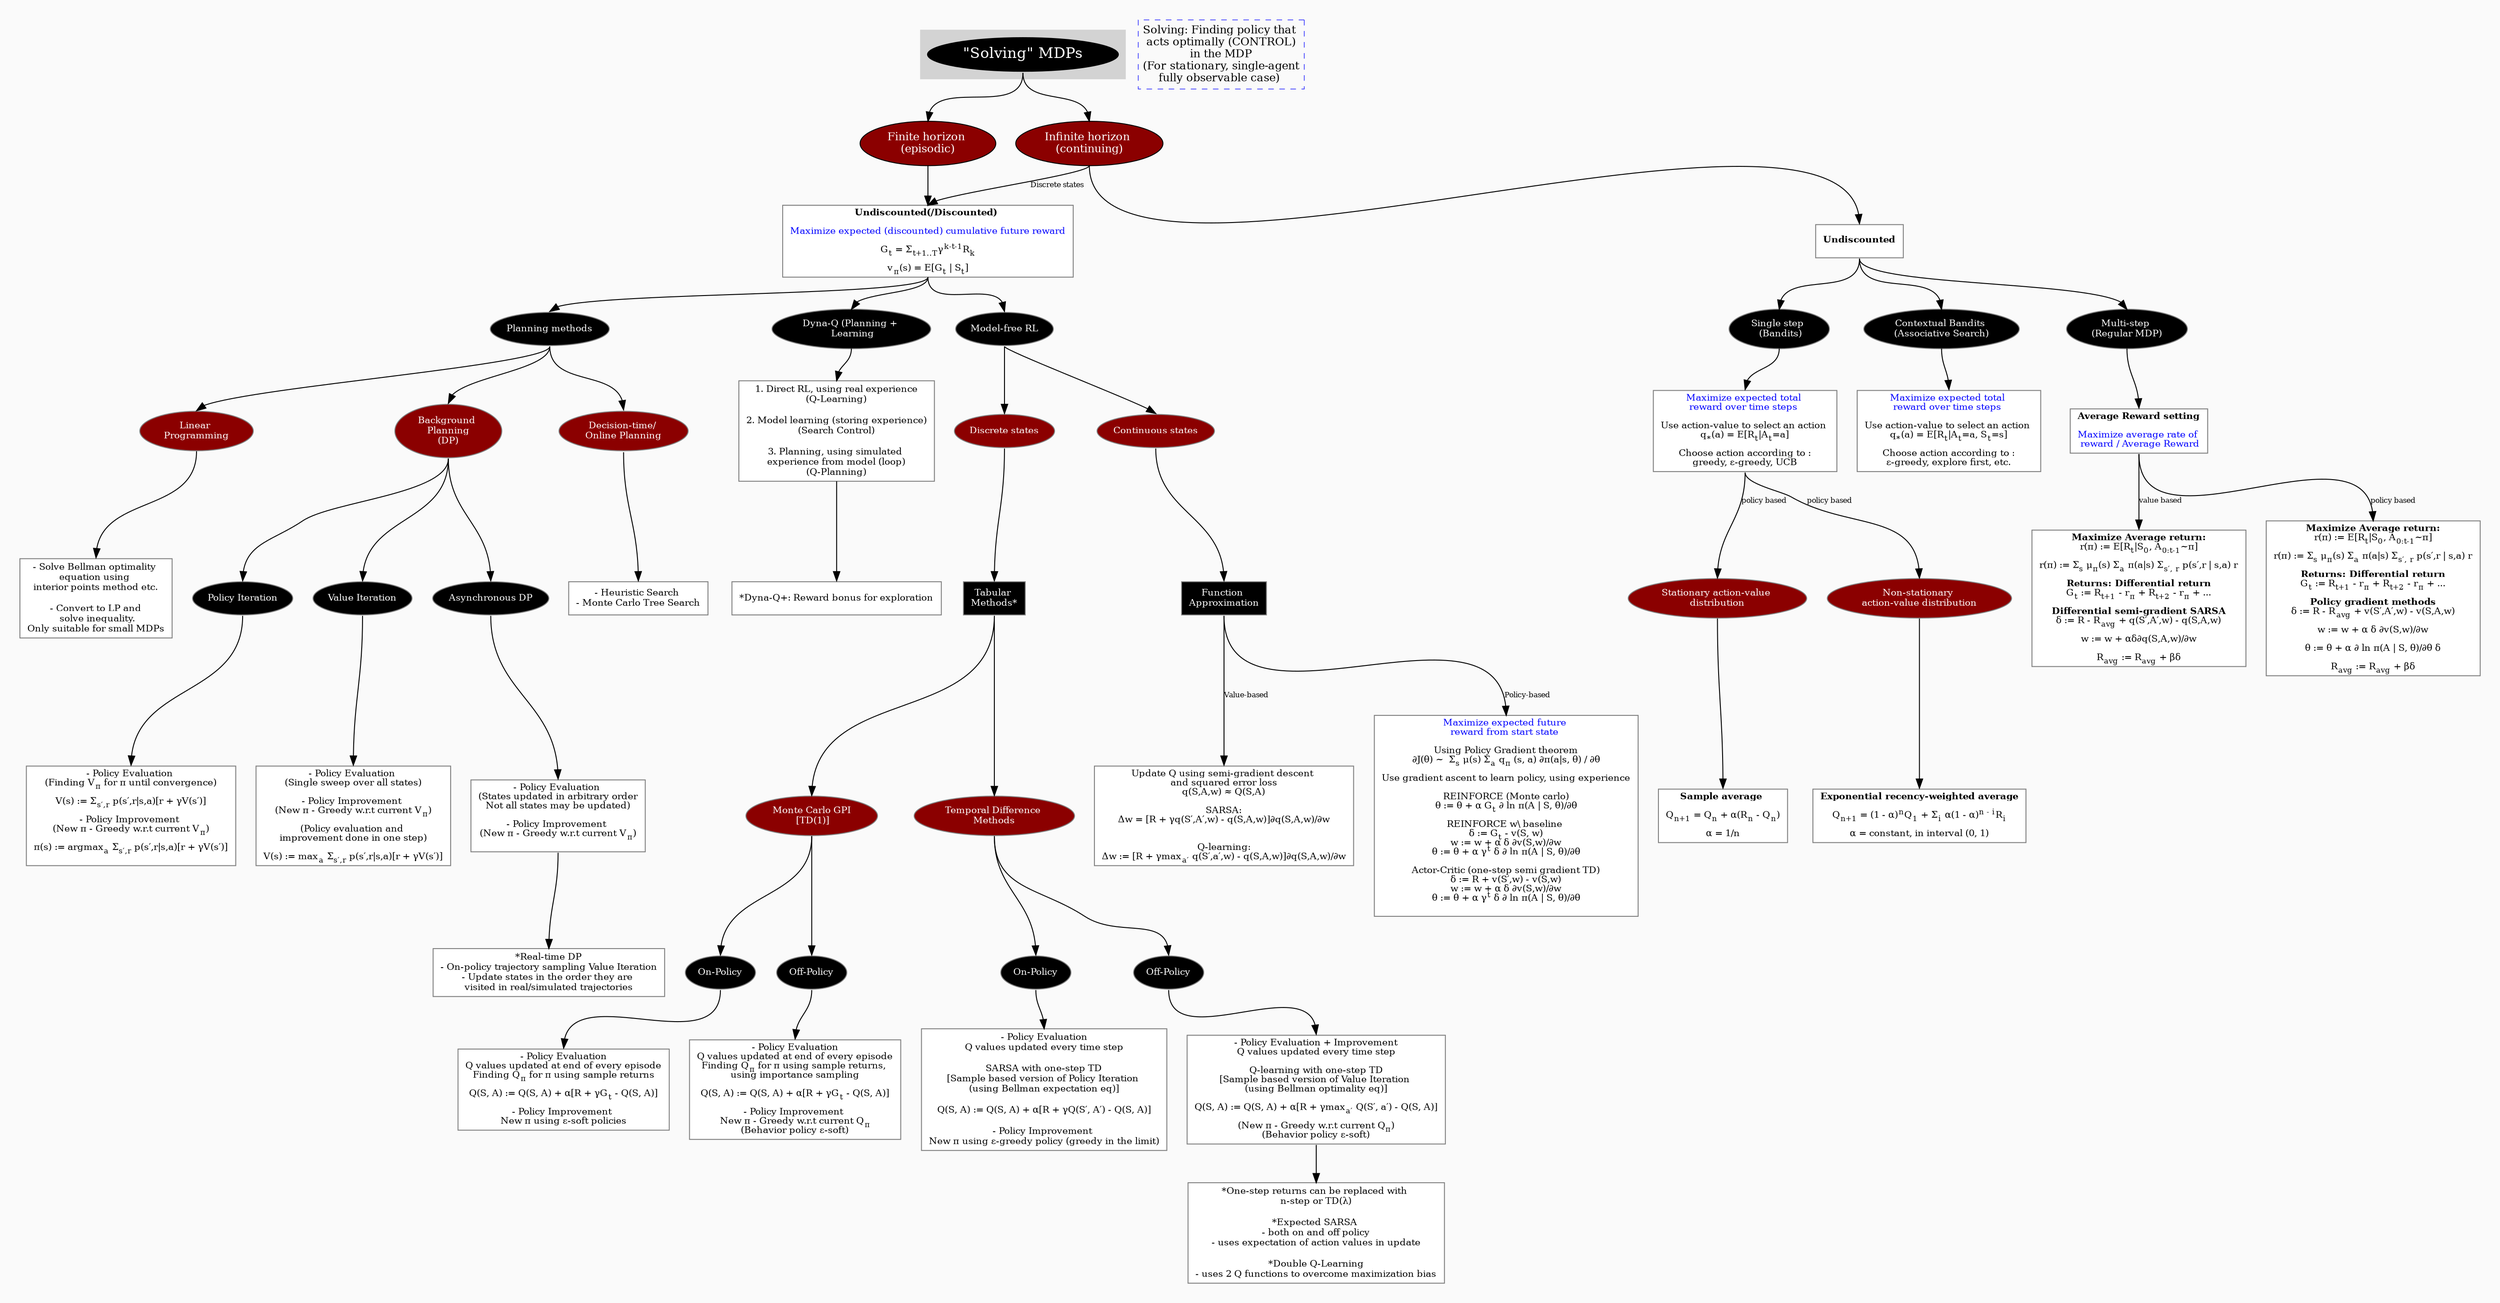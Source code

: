 digraph G {
splines=true
bgcolor=grey98
pad=0.3
style=filled
edge[minlen=2]
edge[headport=n, tailport=s, label=""]
node[style=filled, fontcolor=white]
ranksep=0.1
nodesep=0.3


// LEVEL 1
subgraph cluster_0 {
style=filled
color=lightgrey
fontsize=12
node[fillcolor=black, fontcolor=white, fontsize=16]
a1[label="\"Solving\" MDPs"]
//label = "Solving \: finding policy that acts optimally\n in the MDP";
//labelloc = "b";
}


// LEVEL 2
node[fillcolor=red4, fontsize=12]
b1[label="Finite horizon \n(episodic)"]
node[fillcolor=red4, fontsize=12]
b2[label="Infinite horizon \n(continuing)"]
a1-> b1
a1-> b2


// LEVEL 3
node[fontcolor=black, fontsize=10]
node[shape=box, fillcolor=white, color=grey50]
c1[label=<<b>Undiscounted(/Discounted)</b> <br/><br/>
<font color="blue">Maximize expected (discounted) cumulative future reward</font>
<br/><br/>
G<sub>t</sub> = &Sigma;<sub>t+1..T</sub>&gamma;<sup>k-t-1</sup>R<sub>k</sub>
<br/><br/>
v<sub>&pi;</sub>(s) = E[G<sub>t</sub> | S<sub>t</sub>]
>]
node[shape=box, fillcolor=white, color=grey50]
c3[label=<<b>Undiscounted</b>>]
edge[headport=n, tailport=s, label="", style=filled]
b1-> c1
edge[label="Discrete states", fontsize=8]
b2-> c1
edge[label="", fontsize=8]
b2-> c3


// LEVEL 4
node[fillcolor=black, fontsize=10, shape=ellipse, fontcolor=white]
k1[label="Planning methods"]
node[fillcolor=black, fontsize=10, shape=ellipse, fontcolor=white]
k3[label="Dyna-Q (Planning + \n Learning"]
node[fillcolor=black, fontsize=10, shape=ellipse, fontcolor=white]
k2[label="Model-free RL"]
c1-> k1
c1-> k2
c1-> k3


//LEVEL 5
node[fontcolor=black, fontsize=10]
node[shape=box, fillcolor=white, color=grey50]
kk3[label=<
1. Direct RL, using real experience<br/>
(Q-Learning)<br/><br/>
2. Model learning (storing experience)<br/>
(Search Control)<br/><br/>
3. Planning, using simulated <br/>experience from model (loop)<br/>
(Q-Planning)
>]
k3-> kk3

node[fontcolor=black, fontsize=10]
node[shape=box, fillcolor=white, color=grey50]
kkk3[label=<
*Dyna-Q+: Reward bonus for exploration
>]
kk3-> kkk3


// LEVEL 5
node[style="filled", shape=ellipse, fillcolor=red4, fontcolor=white, fontsize=10]
d1[label="Discrete states"]
node[style="filled", shape=ellipse, fillcolor=red4, fontcolor=white, fontsize=10]
d2[label="Continuous states"]
k2-> d1
k2-> d2

node[style="filled", shape=ellipse, fillcolor=red4, fontcolor=white, fontsize=10]
l1[label="Linear \nProgramming"]
k1-> l1
node[style="filled", shape=ellipse, fillcolor=red4, fontcolor=white, fontsize=10]
l2[label="Background \nPlanning\n(DP)"]
k1-> l2
node[style="filled", shape=ellipse, fillcolor=red4, fontcolor=white, fontsize=10]
l3[label="Decision-time/ \nOnline Planning"]
k1-> l3


//LEVEL 6
node[fontcolor=black, fontsize=10]
node[shape=box, fillcolor=white, color=grey50]
m3[label=<
- Solve Bellman optimality <br/>
equation using <br/>
interior points method etc.<br/><br/>
- Convert to LP and<br/> solve inequality.
<br/>Only suitable for small MDPs
>]
l1-> m3

node[fontcolor=black, fontsize=10]
node[shape=box, fillcolor=white, color=grey50]
m5[label=<
- Heuristic Search <br/>
- Monte Carlo Tree Search
>]
l3-> m5


node[style="filled", shape=ellipse, fillcolor=black, fontcolor=white, fontsize=10]
m1[label="Policy Iteration"]
node[style="filled", shape=ellipse, fillcolor=black, fontcolor=white, fontsize=10]
m2[label="Value Iteration"]
node[style="filled", shape=ellipse, fillcolor=black, fontcolor=white, fontsize=10]
m4[label="Asynchronous DP"]
l2-> m1
l2-> m2
l2-> m4


// LEVEL 7
node[fontcolor=black, fontsize=10]
node[shape=box, fillcolor=white, color=grey50]
n1[label=<
- Policy Evaluation <br/>(Finding V<sub>&pi;</sub> for &pi; until convergence)
<br/><br/>
V(s) := &Sigma;<sub>s′,r</sub> p(s′,r|s,a)[r + &gamma;V(s′)]
<br/><br/>
- Policy Improvement <br/>(New &pi; - Greedy w.r.t current V<sub>&pi;</sub>)
<br/><br/>
&pi;(s) := argmax<sub>a</sub> &Sigma;<sub>s′,r</sub> p(s′,r|s,a)[r + &gamma;V(s′)]
<br/><br/>
>]
m1-> n1

node[fontcolor=black, fontsize=10]
node[shape=box, fillcolor=white, color=grey50]
n2[label=<
- Policy Evaluation <br/>(Single sweep over all states)
<br/><br/>
- Policy Improvement <br/>(New &pi; - Greedy w.r.t current V<sub>&pi;</sub>)
<br/><br/>
(Policy evaluation and <br/>improvement done in one step)
<br/><br/>
V(s) := max<sub>a</sub> &Sigma;<sub>s′,r</sub> p(s′,r|s,a)[r + &gamma;V(s′)]
>]
m2-> n2

node[fontcolor=black, fontsize=10]
node[shape=box, fillcolor=white, color=grey50]
n3[label=<
- Policy Evaluation <br/>
(States updated in arbitrary order
<br/>
Not all states may be updated)
<br/><br/>
- Policy Improvement <br/>(New &pi; - Greedy w.r.t current V<sub>&pi;</sub>)
<br/><br/>
>]
m4-> n3

node[fontcolor=black, fontsize=10]
node[shape=box, fillcolor=white, color=grey50]
mm4[label=<
*Real-time DP
<br/>
- On-policy trajectory sampling Value Iteration
<br/>
- Update states in the order they are <br/>
visited in real/simulated trajectories
>]
n3-> mm4

// LEVEL 6
node[fillcolor=black, fontcolor=white, fontsize=10]
e1[label="Tabular \nMethods\*"]
d1-> e1

node[fillcolor=black, fontcolor=white, fontsize=10]
e2[label="Function \nApproximation"]
d2-> e2

node[fillcolor=red4, fontcolor=white, fontsize=10, shape=ellipse]
o1[label="Monte Carlo GPI\n [TD(1)]"]
e1-> o1

node[fillcolor=red4, fontcolor=white, fontsize=10, shape=ellipse]
o2[label="Temporal Difference \nMethods"]
e1-> o2

// LEVEL 7
node[fillcolor=black, fontcolor=white, fontsize=10, shape=ellipse]
p1[label="On-Policy"]
o1-> p1

node[fillcolor=black, fontcolor=white, fontsize=10, shape=ellipse]
p2[label="Off-Policy"]
o1-> p2

// LEVEL 7
node[fillcolor=black, fontcolor=white, fontsize=10, shape=ellipse]
p3[label="On-Policy"]
o2-> p3

node[fillcolor=black, fontcolor=white, fontsize=10, shape=ellipse]
p4[label="Off-Policy"]
o2-> p4

// LEVEL 8
node[fillcolor=white, fontcolor=black, shape=box, fontsize=10]
f1[label=<
- Policy Evaluation<br/>
Q values updated at end of every episode<br/>
Finding Q<sub>&pi;</sub> for &pi; using sample returns
<br/><br/>
Q(S, A) := Q(S, A) + &alpha;[R + &gamma;G<sub>t</sub> - Q(S, A)]
<br/><br/>
- Policy Improvement <br/>
New &pi; using &epsilon;-soft policies
>]
p1-> f1

node[fillcolor=white, fontcolor=black, shape=box, fontsize=10]
f2[label=<
- Policy Evaluation<br/>
Q values updated at end of every episode<br/>
Finding Q<sub>&pi;</sub> for &pi; using sample returns, <br/>using importance sampling
<br/><br/>
Q(S, A) := Q(S, A) + &alpha;[R + &gamma;G<sub>t</sub> - Q(S, A)]
<br/><br/>
- Policy Improvement <br/>
New &pi; - Greedy w.r.t current Q<sub>&pi;</sub>
<br/>
(Behavior policy &epsilon;-soft)
>]
p2-> f2

node[fillcolor=white, fontcolor=black, shape=box, fontsize=10]
f3[label=<
- Policy Evaluation<br/>
Q values updated every time step<br/><br/>
SARSA with one-step TD
<br/>
[Sample based version of Policy Iteration <br/>(using Bellman expectation eq)]
<br/><br/>
Q(S, A) := Q(S, A) + &alpha;[R + &gamma;Q(S′, A′) - Q(S, A)]
<br/><br/>
- Policy Improvement <br/>
New &pi; using &epsilon;-greedy policy (greedy in the limit)
>]
p3-> f3

node[fillcolor=white, fontcolor=black, shape=box, fontsize=10]
f4[label=<
- Policy Evaluation + Improvement<br/>
Q values updated every time step<br/><br/>
Q-learning with one-step TD
<br/>
[Sample based version of Value Iteration <br/>(using Bellman optimality eq)]
<br/><br/>
Q(S, A) := Q(S, A) + &alpha;[R + &gamma;max<sub>a′</sub> Q(S′, a′) - Q(S, A)]
<br/><br/>
(New &pi; - Greedy w.r.t current Q<sub>&pi;</sub>)
<br/>
(Behavior policy &epsilon;-soft)
>]
p4-> f4

node[fillcolor=white, fontcolor=black, shape=box, fontsize=10]
ff4[label=<
*One-step returns can be replaced with <br/>
n-step or TD(&lambda;)
<br/><br/>
*Expected SARSA <br/>
- both on and off policy<br/>
- uses expectation of action values in update
<br/><br/>
*Double Q-Learning<br/>
- uses 2 Q functions to overcome maximization bias
>]
f4-> ff4

node[fillcolor=white, fontcolor=black, shape=box, fontsize=10]
f5[label=<
Update Q using semi-gradient descent <br/>
and squared error loss<br/>
q(S,A,w) ≈ Q(S,A)<br/><br/>
SARSA:<br/>
&Delta;w = [R + &gamma;q(S′,A′,w) - q(S,A,w)]∂q(S,A,w)/∂w<br/>
<br/><br/>
Q-learning:<br/>
&Delta;w := [R + &gamma;max<sub>a′</sub> q(S′,a′,w) - q(S,A,w)]∂q(S,A,w)/∂w<br/>


>]
edge[label="Value-based", fontsize=8]
e2-> f5

node[fillcolor=white, fontcolor=black, shape=box, fontsize=10]
f6[label=<
<font color="blue">Maximize expected future <br/>
reward from start state </font>
<br/><br/>
Using Policy Gradient theorem
<br/>
∂J(&theta;) ~  &Sigma;<sub>s</sub> &mu;(s) &Sigma;<sub>a</sub> q<sub>&pi;</sub> (s, a) ∂&pi;(a|s, &theta;) / ∂&theta;
<br/><br/>
Use gradient ascent to learn policy, using experience
<br/><br/>
REINFORCE (Monte carlo)
<br/>
&theta; := &theta; + &alpha; G<sub>t</sub> ∂ ln &pi;(A | S, &theta;)/∂&theta;
<br/><br/>
REINFORCE w\ baseline 
<br/>
&delta; := G<sub>t</sub> - v(S, w)
<br/>
w := w + &alpha; &delta; ∂v(S,w)/∂w
<br/>
&theta; := &theta; + &alpha; &gamma;<sup>t</sup> &delta; ∂ ln &pi;(A | S, &theta;)/∂&theta;
<br/><br/>
Actor-Critic (one-step semi gradient TD)
<br/>
&delta; := R + v(S′,w) - v(S,w)
<br/>
w := w + &alpha; &delta; ∂v(S,w)/∂w
<br/>
&theta; := &theta; + &alpha; &gamma;<sup>t</sup> &delta; ∂ ln &pi;(A | S, &theta;)/∂&theta;
<br/><br/>
>]
edge[label="Policy-based", fontsize=8]
e2-> f6


// LEVEL 4
node[fillcolor=black, shape=ellipse, fontcolor=white, fontsize=10]
g1[label="Single step \n \(Bandits\)"]
edge[label="", minlen=2]
c3-> g1

node[fillcolor=black, shape=ellipse, fontcolor=white, fontsize=10]
g2[label="Contextual Bandits \n(Associative Search)"]
edge[label="", minlen=2]
c3-> g2

node[fillcolor=black, shape=ellipse, fontcolor=white, fontsize=10]
g3[label="Multi\-step \n\(Regular MDP\)"]
edge[label="", minlen=2]
c3-> g3


// LEVEL 5
node[fillcolor=white, fontcolor=black, shape=box, fontsize=10]
h1[label=<<font color="blue">Maximize expected total <BR/>
reward over time steps </font><BR/><BR/>
Use action-value to select an action <BR/>
q<sub>*</sub>(a) = E[R<sub>t</sub>|A<sub>t</sub>=a]
<br/><br/>
Choose action according to :<br/>
greedy, &epsilon;-greedy, UCB
>]
edge[headport=n, tailport=s, label="", fontsize=8]
g1-> h1

node[fillcolor=white, fontcolor=black, shape=box, fontsize=10]
h2[label=<<font color="blue">Maximize expected total <BR/>
reward over time steps </font><BR/><BR/>
Use action-value to select an action <BR/>
q<sub>*</sub>(a) = E[R<sub>t</sub>|A<sub>t</sub>=a, S<sub>t</sub>=s]
<br/><br/>
Choose action according to :<br/>
&epsilon;-greedy, explore first, etc.
>]
edge[headport=n, tailport=s, label="", fontsize=8]
g2-> h2

node[fillcolor=white, fontcolor=black, shape=box, fontsize=10]
h3[label=<
<b>Average Reward setting</b>
<br/><br/>
<font color="blue">Maximize average rate of <br/> reward / Average Reward</font>
>]
edge[label="", fontsize=8]
g3-> h3


node[fillcolor=white, fontcolor=black, shape=box, fontsize=10]
q1[label=<
<b>Maximize Average return:</b><br/>
r(&pi;) := E[R<sub>t</sub>|S<sub>0</sub>, A<sub>0:t-1</sub>~&pi;]
<br/><br/>
r(&pi;) := &Sigma;<sub>s</sub> &mu;<sub>&pi;</sub>(s) &Sigma;<sub>a</sub> &pi;(a|s) &Sigma;<sub>s′, r</sub> p(s′,r | s,a) r
<br/><br/>
<b>Returns: Differential return</b><br/>
G<sub>t</sub> := R<sub>t+1</sub> - r<sub>&pi;</sub> + R<sub>t+2</sub> - r<sub>&pi;</sub> + ...
<br/><br/>
<b>Differential semi-gradient SARSA</b><br/>
&delta; := R - R<sub>avg</sub> + q(S′,A′,w) - q(S,A,w)
<br/><br/>
w := w + &alpha;&delta;∂q(S,A,w)/∂w
<br/><br/>
R<sub>avg</sub> := R<sub>avg</sub> + &beta;&delta;
>]
edge[label="value based", fontsize=8]
h3-> q1

node[fillcolor=white, fontcolor=black, shape=box, fontsize=10]
q2[label=<
<b>Maximize Average return:</b><br/>
r(&pi;) := E[R<sub>t</sub>|S<sub>0</sub>, A<sub>0:t-1</sub>~&pi;]
<br/><br/>
r(&pi;) := &Sigma;<sub>s</sub> &mu;<sub>&pi;</sub>(s) &Sigma;<sub>a</sub> &pi;(a|s) &Sigma;<sub>s′, r</sub> p(s′,r | s,a) r
<br/><br/>
<b>Returns: Differential return</b><br/>
G<sub>t</sub> := R<sub>t+1</sub> - r<sub>&pi;</sub> + R<sub>t+2</sub> - r<sub>&pi;</sub> + ...
<br/><br/>
<b>Policy gradient methods</b><br/>
&delta; := R - R<sub>avg</sub> + v(S′,A′,w) - v(S,A,w)
<br/><br/>
w := w + &alpha; &delta; ∂v(S,w)/∂w
<br/><br/>
&theta; := &theta; + &alpha; ∂ ln &pi;(A | S, &theta;)/∂&theta; &delta;
<br/><br/>
R<sub>avg</sub> := R<sub>avg</sub> + &beta;&delta;
>]
edge[label="policy based", fontsize=8]
h3-> q2


// LEVEL 6
node[style="filled", shape=ellipse, fillcolor=red4, fontcolor=white, fontsize=10]
i1[label="Stationary action-value \ndistribution"]
node[style="filled", shape=ellipse, fillcolor=red4, fontcolor=white, fontsize=10]
i2[label="Non-stationary \naction-value distribution"]
h1-> i1
h1-> i2

// LEVEL 7
node[fillcolor=white, fontcolor=black, shape=box, fontsize=10]
j1[label=<
<B>Sample average</B> <BR/><BR/>
Q<sub>n+1</sub> = Q<sub>n</sub> + &alpha;(R<sub>n</sub> - Q<sub>n</sub>)
<BR/><BR/>
&alpha; = 1/n
>]
edge[label="", fontsize=8]
i1-> j1

node[fillcolor=white, fontcolor=black, shape=box, fontsize=10]
j2[label=<
<B>Exponential recency-weighted average</B><BR/><BR/>
Q<sub>n+1</sub> = (1 - &alpha;)<sup>n</sup>Q<sub>1</sub> + &Sigma;<sub>i</sub> &alpha;(1 - &alpha;)<sup>n - i</sup>R<sub>i</sub>
<BR/><BR/>
&alpha; = constant, in interval (0, 1)
>]
edge[label="", fontsize=8]
i2-> j2


// REMARQUES EN BLEU
node[color=blue, shape=box, margin=0.07, fontcolor=black, fontsize=12, style="dashed", penwidth=0.6]
//edge[color=blue, arrowhead="none", xlabel="", style="dashed", penwidth=0.6]
 r1[label="Solving: Finding policy that \n acts optimally (CONTROL) \nin the MDP\n(For stationary, single-agent\nfully observable case) "]
// {rank=same;->r1}
// {rank=same;r1->[dir=back]}

}